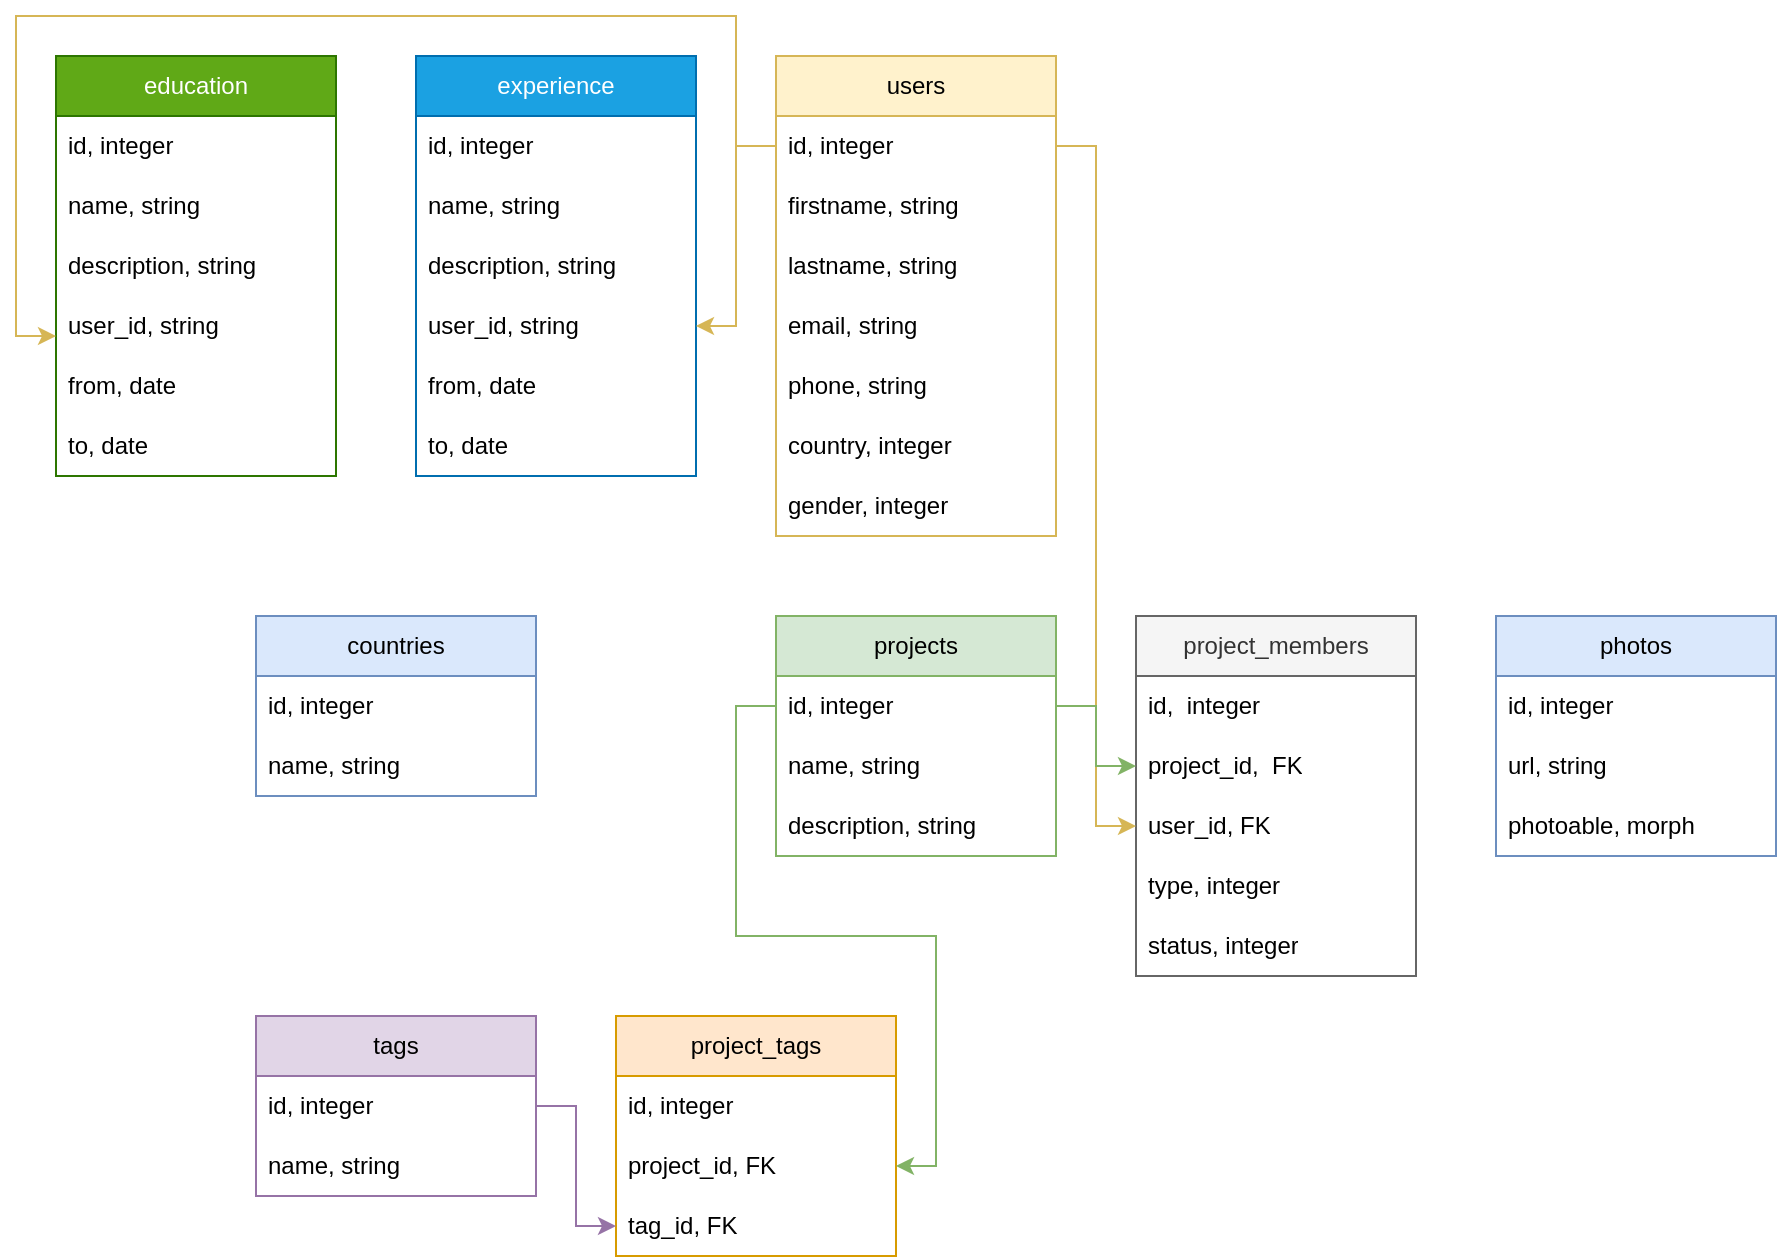 <mxfile version="22.0.1" type="github">
  <diagram name="Page-1" id="sTjoo2Jlv6X9q8DPs_7U">
    <mxGraphModel dx="1838" dy="524" grid="1" gridSize="10" guides="1" tooltips="1" connect="1" arrows="1" fold="1" page="1" pageScale="1" pageWidth="850" pageHeight="1100" math="0" shadow="0">
      <root>
        <mxCell id="0" />
        <mxCell id="1" parent="0" />
        <mxCell id="6iH0PQjJynsXctwodThP-5" value="users" style="swimlane;fontStyle=0;childLayout=stackLayout;horizontal=1;startSize=30;horizontalStack=0;resizeParent=1;resizeParentMax=0;resizeLast=0;collapsible=1;marginBottom=0;whiteSpace=wrap;html=1;fillColor=#fff2cc;strokeColor=#d6b656;" vertex="1" parent="1">
          <mxGeometry x="340" y="240" width="140" height="240" as="geometry">
            <mxRectangle x="340" y="280" width="70" height="30" as="alternateBounds" />
          </mxGeometry>
        </mxCell>
        <mxCell id="6iH0PQjJynsXctwodThP-36" value="id, integer" style="text;strokeColor=none;fillColor=none;align=left;verticalAlign=middle;spacingLeft=4;spacingRight=4;overflow=hidden;points=[[0,0.5],[1,0.5]];portConstraint=eastwest;rotatable=0;whiteSpace=wrap;html=1;" vertex="1" parent="6iH0PQjJynsXctwodThP-5">
          <mxGeometry y="30" width="140" height="30" as="geometry" />
        </mxCell>
        <mxCell id="6iH0PQjJynsXctwodThP-6" value="firstname, string" style="text;strokeColor=none;fillColor=none;align=left;verticalAlign=middle;spacingLeft=4;spacingRight=4;overflow=hidden;points=[[0,0.5],[1,0.5]];portConstraint=eastwest;rotatable=0;whiteSpace=wrap;html=1;" vertex="1" parent="6iH0PQjJynsXctwodThP-5">
          <mxGeometry y="60" width="140" height="30" as="geometry" />
        </mxCell>
        <mxCell id="6iH0PQjJynsXctwodThP-11" value="lastname, string" style="text;strokeColor=none;fillColor=none;align=left;verticalAlign=middle;spacingLeft=4;spacingRight=4;overflow=hidden;points=[[0,0.5],[1,0.5]];portConstraint=eastwest;rotatable=0;whiteSpace=wrap;html=1;" vertex="1" parent="6iH0PQjJynsXctwodThP-5">
          <mxGeometry y="90" width="140" height="30" as="geometry" />
        </mxCell>
        <mxCell id="6iH0PQjJynsXctwodThP-7" value="email, string" style="text;strokeColor=none;fillColor=none;align=left;verticalAlign=middle;spacingLeft=4;spacingRight=4;overflow=hidden;points=[[0,0.5],[1,0.5]];portConstraint=eastwest;rotatable=0;whiteSpace=wrap;html=1;" vertex="1" parent="6iH0PQjJynsXctwodThP-5">
          <mxGeometry y="120" width="140" height="30" as="geometry" />
        </mxCell>
        <mxCell id="6iH0PQjJynsXctwodThP-44" value="phone, string" style="text;strokeColor=none;fillColor=none;align=left;verticalAlign=middle;spacingLeft=4;spacingRight=4;overflow=hidden;points=[[0,0.5],[1,0.5]];portConstraint=eastwest;rotatable=0;whiteSpace=wrap;html=1;" vertex="1" parent="6iH0PQjJynsXctwodThP-5">
          <mxGeometry y="150" width="140" height="30" as="geometry" />
        </mxCell>
        <mxCell id="6iH0PQjJynsXctwodThP-8" value="country, integer" style="text;strokeColor=none;fillColor=none;align=left;verticalAlign=middle;spacingLeft=4;spacingRight=4;overflow=hidden;points=[[0,0.5],[1,0.5]];portConstraint=eastwest;rotatable=0;whiteSpace=wrap;html=1;" vertex="1" parent="6iH0PQjJynsXctwodThP-5">
          <mxGeometry y="180" width="140" height="30" as="geometry" />
        </mxCell>
        <mxCell id="6iH0PQjJynsXctwodThP-9" value="gender, integer" style="text;strokeColor=none;fillColor=none;align=left;verticalAlign=middle;spacingLeft=4;spacingRight=4;overflow=hidden;points=[[0,0.5],[1,0.5]];portConstraint=eastwest;rotatable=0;whiteSpace=wrap;html=1;" vertex="1" parent="6iH0PQjJynsXctwodThP-5">
          <mxGeometry y="210" width="140" height="30" as="geometry" />
        </mxCell>
        <mxCell id="6iH0PQjJynsXctwodThP-12" value="projects" style="swimlane;fontStyle=0;childLayout=stackLayout;horizontal=1;startSize=30;horizontalStack=0;resizeParent=1;resizeParentMax=0;resizeLast=0;collapsible=1;marginBottom=0;whiteSpace=wrap;html=1;fillColor=#d5e8d4;strokeColor=#82b366;" vertex="1" parent="1">
          <mxGeometry x="340" y="520" width="140" height="120" as="geometry">
            <mxRectangle x="340" y="520" width="80" height="30" as="alternateBounds" />
          </mxGeometry>
        </mxCell>
        <mxCell id="6iH0PQjJynsXctwodThP-37" value="id, integer" style="text;strokeColor=none;fillColor=none;align=left;verticalAlign=middle;spacingLeft=4;spacingRight=4;overflow=hidden;points=[[0,0.5],[1,0.5]];portConstraint=eastwest;rotatable=0;whiteSpace=wrap;html=1;" vertex="1" parent="6iH0PQjJynsXctwodThP-12">
          <mxGeometry y="30" width="140" height="30" as="geometry" />
        </mxCell>
        <mxCell id="6iH0PQjJynsXctwodThP-13" value="name, string" style="text;strokeColor=none;fillColor=none;align=left;verticalAlign=middle;spacingLeft=4;spacingRight=4;overflow=hidden;points=[[0,0.5],[1,0.5]];portConstraint=eastwest;rotatable=0;whiteSpace=wrap;html=1;" vertex="1" parent="6iH0PQjJynsXctwodThP-12">
          <mxGeometry y="60" width="140" height="30" as="geometry" />
        </mxCell>
        <mxCell id="6iH0PQjJynsXctwodThP-14" value="description, string" style="text;strokeColor=none;fillColor=none;align=left;verticalAlign=middle;spacingLeft=4;spacingRight=4;overflow=hidden;points=[[0,0.5],[1,0.5]];portConstraint=eastwest;rotatable=0;whiteSpace=wrap;html=1;" vertex="1" parent="6iH0PQjJynsXctwodThP-12">
          <mxGeometry y="90" width="140" height="30" as="geometry" />
        </mxCell>
        <mxCell id="6iH0PQjJynsXctwodThP-16" value="project_members" style="swimlane;fontStyle=0;childLayout=stackLayout;horizontal=1;startSize=30;horizontalStack=0;resizeParent=1;resizeParentMax=0;resizeLast=0;collapsible=1;marginBottom=0;whiteSpace=wrap;html=1;fillColor=#f5f5f5;fontColor=#333333;strokeColor=#666666;" vertex="1" parent="1">
          <mxGeometry x="520" y="520" width="140" height="180" as="geometry">
            <mxRectangle x="520" y="520" width="130" height="30" as="alternateBounds" />
          </mxGeometry>
        </mxCell>
        <mxCell id="6iH0PQjJynsXctwodThP-38" value="id,&amp;nbsp; integer" style="text;strokeColor=none;fillColor=none;align=left;verticalAlign=middle;spacingLeft=4;spacingRight=4;overflow=hidden;points=[[0,0.5],[1,0.5]];portConstraint=eastwest;rotatable=0;whiteSpace=wrap;html=1;" vertex="1" parent="6iH0PQjJynsXctwodThP-16">
          <mxGeometry y="30" width="140" height="30" as="geometry" />
        </mxCell>
        <mxCell id="6iH0PQjJynsXctwodThP-17" value="project_id,&amp;nbsp; FK" style="text;strokeColor=none;fillColor=none;align=left;verticalAlign=middle;spacingLeft=4;spacingRight=4;overflow=hidden;points=[[0,0.5],[1,0.5]];portConstraint=eastwest;rotatable=0;whiteSpace=wrap;html=1;" vertex="1" parent="6iH0PQjJynsXctwodThP-16">
          <mxGeometry y="60" width="140" height="30" as="geometry" />
        </mxCell>
        <mxCell id="6iH0PQjJynsXctwodThP-18" value="user_id, FK" style="text;strokeColor=none;fillColor=none;align=left;verticalAlign=middle;spacingLeft=4;spacingRight=4;overflow=hidden;points=[[0,0.5],[1,0.5]];portConstraint=eastwest;rotatable=0;whiteSpace=wrap;html=1;" vertex="1" parent="6iH0PQjJynsXctwodThP-16">
          <mxGeometry y="90" width="140" height="30" as="geometry" />
        </mxCell>
        <mxCell id="6iH0PQjJynsXctwodThP-19" value="type, integer" style="text;strokeColor=none;fillColor=none;align=left;verticalAlign=middle;spacingLeft=4;spacingRight=4;overflow=hidden;points=[[0,0.5],[1,0.5]];portConstraint=eastwest;rotatable=0;whiteSpace=wrap;html=1;" vertex="1" parent="6iH0PQjJynsXctwodThP-16">
          <mxGeometry y="120" width="140" height="30" as="geometry" />
        </mxCell>
        <mxCell id="6iH0PQjJynsXctwodThP-60" value="status, integer" style="text;strokeColor=none;fillColor=none;align=left;verticalAlign=middle;spacingLeft=4;spacingRight=4;overflow=hidden;points=[[0,0.5],[1,0.5]];portConstraint=eastwest;rotatable=0;whiteSpace=wrap;html=1;" vertex="1" parent="6iH0PQjJynsXctwodThP-16">
          <mxGeometry y="150" width="140" height="30" as="geometry" />
        </mxCell>
        <mxCell id="6iH0PQjJynsXctwodThP-41" style="edgeStyle=orthogonalEdgeStyle;rounded=0;orthogonalLoop=1;jettySize=auto;html=1;entryX=0;entryY=0.5;entryDx=0;entryDy=0;exitX=1;exitY=0.5;exitDx=0;exitDy=0;fillColor=#fff2cc;strokeColor=#d6b656;" edge="1" parent="1" source="6iH0PQjJynsXctwodThP-36" target="6iH0PQjJynsXctwodThP-18">
          <mxGeometry relative="1" as="geometry">
            <mxPoint x="726" y="374" as="sourcePoint" />
            <mxPoint x="640" y="300" as="targetPoint" />
          </mxGeometry>
        </mxCell>
        <mxCell id="6iH0PQjJynsXctwodThP-42" style="edgeStyle=orthogonalEdgeStyle;rounded=0;orthogonalLoop=1;jettySize=auto;html=1;fillColor=#d5e8d4;strokeColor=#82b366;" edge="1" parent="1" source="6iH0PQjJynsXctwodThP-37" target="6iH0PQjJynsXctwodThP-17">
          <mxGeometry relative="1" as="geometry">
            <mxPoint x="490" y="335" as="sourcePoint" />
            <mxPoint x="530" y="635" as="targetPoint" />
          </mxGeometry>
        </mxCell>
        <mxCell id="6iH0PQjJynsXctwodThP-46" value="tags" style="swimlane;fontStyle=0;childLayout=stackLayout;horizontal=1;startSize=30;horizontalStack=0;resizeParent=1;resizeParentMax=0;resizeLast=0;collapsible=1;marginBottom=0;whiteSpace=wrap;html=1;fillColor=#e1d5e7;strokeColor=#9673a6;" vertex="1" parent="1">
          <mxGeometry x="80" y="720" width="140" height="90" as="geometry">
            <mxRectangle x="340" y="520" width="80" height="30" as="alternateBounds" />
          </mxGeometry>
        </mxCell>
        <mxCell id="6iH0PQjJynsXctwodThP-47" value="id, integer" style="text;strokeColor=none;fillColor=none;align=left;verticalAlign=middle;spacingLeft=4;spacingRight=4;overflow=hidden;points=[[0,0.5],[1,0.5]];portConstraint=eastwest;rotatable=0;whiteSpace=wrap;html=1;" vertex="1" parent="6iH0PQjJynsXctwodThP-46">
          <mxGeometry y="30" width="140" height="30" as="geometry" />
        </mxCell>
        <mxCell id="6iH0PQjJynsXctwodThP-48" value="name, string" style="text;strokeColor=none;fillColor=none;align=left;verticalAlign=middle;spacingLeft=4;spacingRight=4;overflow=hidden;points=[[0,0.5],[1,0.5]];portConstraint=eastwest;rotatable=0;whiteSpace=wrap;html=1;" vertex="1" parent="6iH0PQjJynsXctwodThP-46">
          <mxGeometry y="60" width="140" height="30" as="geometry" />
        </mxCell>
        <mxCell id="6iH0PQjJynsXctwodThP-50" value="project_tags" style="swimlane;fontStyle=0;childLayout=stackLayout;horizontal=1;startSize=30;horizontalStack=0;resizeParent=1;resizeParentMax=0;resizeLast=0;collapsible=1;marginBottom=0;whiteSpace=wrap;html=1;fillColor=#ffe6cc;strokeColor=#d79b00;" vertex="1" parent="1">
          <mxGeometry x="260" y="720" width="140" height="120" as="geometry">
            <mxRectangle x="340" y="520" width="80" height="30" as="alternateBounds" />
          </mxGeometry>
        </mxCell>
        <mxCell id="6iH0PQjJynsXctwodThP-51" value="id, integer" style="text;strokeColor=none;fillColor=none;align=left;verticalAlign=middle;spacingLeft=4;spacingRight=4;overflow=hidden;points=[[0,0.5],[1,0.5]];portConstraint=eastwest;rotatable=0;whiteSpace=wrap;html=1;" vertex="1" parent="6iH0PQjJynsXctwodThP-50">
          <mxGeometry y="30" width="140" height="30" as="geometry" />
        </mxCell>
        <mxCell id="6iH0PQjJynsXctwodThP-52" value="project_id, FK" style="text;strokeColor=none;fillColor=none;align=left;verticalAlign=middle;spacingLeft=4;spacingRight=4;overflow=hidden;points=[[0,0.5],[1,0.5]];portConstraint=eastwest;rotatable=0;whiteSpace=wrap;html=1;" vertex="1" parent="6iH0PQjJynsXctwodThP-50">
          <mxGeometry y="60" width="140" height="30" as="geometry" />
        </mxCell>
        <mxCell id="6iH0PQjJynsXctwodThP-53" value="tag_id, FK" style="text;strokeColor=none;fillColor=none;align=left;verticalAlign=middle;spacingLeft=4;spacingRight=4;overflow=hidden;points=[[0,0.5],[1,0.5]];portConstraint=eastwest;rotatable=0;whiteSpace=wrap;html=1;" vertex="1" parent="6iH0PQjJynsXctwodThP-50">
          <mxGeometry y="90" width="140" height="30" as="geometry" />
        </mxCell>
        <mxCell id="6iH0PQjJynsXctwodThP-54" value="" style="edgeStyle=orthogonalEdgeStyle;rounded=0;orthogonalLoop=1;jettySize=auto;html=1;entryX=0;entryY=0.5;entryDx=0;entryDy=0;exitX=1;exitY=0.5;exitDx=0;exitDy=0;fillColor=#e1d5e7;strokeColor=#9673a6;" edge="1" parent="1" source="6iH0PQjJynsXctwodThP-47" target="6iH0PQjJynsXctwodThP-53">
          <mxGeometry relative="1" as="geometry" />
        </mxCell>
        <mxCell id="6iH0PQjJynsXctwodThP-56" value="" style="edgeStyle=orthogonalEdgeStyle;rounded=0;orthogonalLoop=1;jettySize=auto;html=1;entryX=1;entryY=0.5;entryDx=0;entryDy=0;fillColor=#d5e8d4;strokeColor=#82b366;" edge="1" parent="1" source="6iH0PQjJynsXctwodThP-37" target="6iH0PQjJynsXctwodThP-52">
          <mxGeometry relative="1" as="geometry" />
        </mxCell>
        <mxCell id="6iH0PQjJynsXctwodThP-57" value="countries" style="swimlane;fontStyle=0;childLayout=stackLayout;horizontal=1;startSize=30;horizontalStack=0;resizeParent=1;resizeParentMax=0;resizeLast=0;collapsible=1;marginBottom=0;whiteSpace=wrap;html=1;fillColor=#dae8fc;strokeColor=#6c8ebf;" vertex="1" parent="1">
          <mxGeometry x="80" y="520" width="140" height="90" as="geometry">
            <mxRectangle x="340" y="520" width="80" height="30" as="alternateBounds" />
          </mxGeometry>
        </mxCell>
        <mxCell id="6iH0PQjJynsXctwodThP-58" value="id, integer" style="text;strokeColor=none;fillColor=none;align=left;verticalAlign=middle;spacingLeft=4;spacingRight=4;overflow=hidden;points=[[0,0.5],[1,0.5]];portConstraint=eastwest;rotatable=0;whiteSpace=wrap;html=1;" vertex="1" parent="6iH0PQjJynsXctwodThP-57">
          <mxGeometry y="30" width="140" height="30" as="geometry" />
        </mxCell>
        <mxCell id="6iH0PQjJynsXctwodThP-59" value="name, string" style="text;strokeColor=none;fillColor=none;align=left;verticalAlign=middle;spacingLeft=4;spacingRight=4;overflow=hidden;points=[[0,0.5],[1,0.5]];portConstraint=eastwest;rotatable=0;whiteSpace=wrap;html=1;" vertex="1" parent="6iH0PQjJynsXctwodThP-57">
          <mxGeometry y="60" width="140" height="30" as="geometry" />
        </mxCell>
        <mxCell id="6iH0PQjJynsXctwodThP-61" value="photos" style="swimlane;fontStyle=0;childLayout=stackLayout;horizontal=1;startSize=30;horizontalStack=0;resizeParent=1;resizeParentMax=0;resizeLast=0;collapsible=1;marginBottom=0;whiteSpace=wrap;html=1;fillColor=#dae8fc;strokeColor=#6c8ebf;" vertex="1" parent="1">
          <mxGeometry x="700" y="520" width="140" height="120" as="geometry">
            <mxRectangle x="340" y="520" width="80" height="30" as="alternateBounds" />
          </mxGeometry>
        </mxCell>
        <mxCell id="6iH0PQjJynsXctwodThP-62" value="id, integer" style="text;strokeColor=none;fillColor=none;align=left;verticalAlign=middle;spacingLeft=4;spacingRight=4;overflow=hidden;points=[[0,0.5],[1,0.5]];portConstraint=eastwest;rotatable=0;whiteSpace=wrap;html=1;" vertex="1" parent="6iH0PQjJynsXctwodThP-61">
          <mxGeometry y="30" width="140" height="30" as="geometry" />
        </mxCell>
        <mxCell id="6iH0PQjJynsXctwodThP-63" value="url, string" style="text;strokeColor=none;fillColor=none;align=left;verticalAlign=middle;spacingLeft=4;spacingRight=4;overflow=hidden;points=[[0,0.5],[1,0.5]];portConstraint=eastwest;rotatable=0;whiteSpace=wrap;html=1;" vertex="1" parent="6iH0PQjJynsXctwodThP-61">
          <mxGeometry y="60" width="140" height="30" as="geometry" />
        </mxCell>
        <mxCell id="6iH0PQjJynsXctwodThP-64" value="photoable, morph" style="text;strokeColor=none;fillColor=none;align=left;verticalAlign=middle;spacingLeft=4;spacingRight=4;overflow=hidden;points=[[0,0.5],[1,0.5]];portConstraint=eastwest;rotatable=0;whiteSpace=wrap;html=1;" vertex="1" parent="6iH0PQjJynsXctwodThP-61">
          <mxGeometry y="90" width="140" height="30" as="geometry" />
        </mxCell>
        <mxCell id="6iH0PQjJynsXctwodThP-66" value="education" style="swimlane;fontStyle=0;childLayout=stackLayout;horizontal=1;startSize=30;horizontalStack=0;resizeParent=1;resizeParentMax=0;resizeLast=0;collapsible=1;marginBottom=0;whiteSpace=wrap;html=1;fillColor=#60a917;strokeColor=#2D7600;fontColor=#ffffff;" vertex="1" parent="1">
          <mxGeometry x="-20" y="240" width="140" height="210" as="geometry">
            <mxRectangle x="340" y="520" width="80" height="30" as="alternateBounds" />
          </mxGeometry>
        </mxCell>
        <mxCell id="6iH0PQjJynsXctwodThP-67" value="id, integer" style="text;strokeColor=none;fillColor=none;align=left;verticalAlign=middle;spacingLeft=4;spacingRight=4;overflow=hidden;points=[[0,0.5],[1,0.5]];portConstraint=eastwest;rotatable=0;whiteSpace=wrap;html=1;" vertex="1" parent="6iH0PQjJynsXctwodThP-66">
          <mxGeometry y="30" width="140" height="30" as="geometry" />
        </mxCell>
        <mxCell id="6iH0PQjJynsXctwodThP-68" value="name, string" style="text;strokeColor=none;fillColor=none;align=left;verticalAlign=middle;spacingLeft=4;spacingRight=4;overflow=hidden;points=[[0,0.5],[1,0.5]];portConstraint=eastwest;rotatable=0;whiteSpace=wrap;html=1;" vertex="1" parent="6iH0PQjJynsXctwodThP-66">
          <mxGeometry y="60" width="140" height="30" as="geometry" />
        </mxCell>
        <mxCell id="6iH0PQjJynsXctwodThP-69" value="description, string" style="text;strokeColor=none;fillColor=none;align=left;verticalAlign=middle;spacingLeft=4;spacingRight=4;overflow=hidden;points=[[0,0.5],[1,0.5]];portConstraint=eastwest;rotatable=0;whiteSpace=wrap;html=1;" vertex="1" parent="6iH0PQjJynsXctwodThP-66">
          <mxGeometry y="90" width="140" height="30" as="geometry" />
        </mxCell>
        <mxCell id="6iH0PQjJynsXctwodThP-70" value="user_id, string" style="text;strokeColor=none;fillColor=none;align=left;verticalAlign=middle;spacingLeft=4;spacingRight=4;overflow=hidden;points=[[0,0.5],[1,0.5]];portConstraint=eastwest;rotatable=0;whiteSpace=wrap;html=1;" vertex="1" parent="6iH0PQjJynsXctwodThP-66">
          <mxGeometry y="120" width="140" height="30" as="geometry" />
        </mxCell>
        <mxCell id="6iH0PQjJynsXctwodThP-71" value="from, date" style="text;strokeColor=none;fillColor=none;align=left;verticalAlign=middle;spacingLeft=4;spacingRight=4;overflow=hidden;points=[[0,0.5],[1,0.5]];portConstraint=eastwest;rotatable=0;whiteSpace=wrap;html=1;" vertex="1" parent="6iH0PQjJynsXctwodThP-66">
          <mxGeometry y="150" width="140" height="30" as="geometry" />
        </mxCell>
        <mxCell id="6iH0PQjJynsXctwodThP-72" value="to, date" style="text;strokeColor=none;fillColor=none;align=left;verticalAlign=middle;spacingLeft=4;spacingRight=4;overflow=hidden;points=[[0,0.5],[1,0.5]];portConstraint=eastwest;rotatable=0;whiteSpace=wrap;html=1;" vertex="1" parent="6iH0PQjJynsXctwodThP-66">
          <mxGeometry y="180" width="140" height="30" as="geometry" />
        </mxCell>
        <mxCell id="6iH0PQjJynsXctwodThP-73" value="experience" style="swimlane;fontStyle=0;childLayout=stackLayout;horizontal=1;startSize=30;horizontalStack=0;resizeParent=1;resizeParentMax=0;resizeLast=0;collapsible=1;marginBottom=0;whiteSpace=wrap;html=1;fillColor=#1ba1e2;strokeColor=#006EAF;fontColor=#ffffff;" vertex="1" parent="1">
          <mxGeometry x="160" y="240" width="140" height="210" as="geometry">
            <mxRectangle x="340" y="520" width="80" height="30" as="alternateBounds" />
          </mxGeometry>
        </mxCell>
        <mxCell id="6iH0PQjJynsXctwodThP-74" value="id, integer" style="text;strokeColor=none;fillColor=none;align=left;verticalAlign=middle;spacingLeft=4;spacingRight=4;overflow=hidden;points=[[0,0.5],[1,0.5]];portConstraint=eastwest;rotatable=0;whiteSpace=wrap;html=1;" vertex="1" parent="6iH0PQjJynsXctwodThP-73">
          <mxGeometry y="30" width="140" height="30" as="geometry" />
        </mxCell>
        <mxCell id="6iH0PQjJynsXctwodThP-75" value="name, string" style="text;strokeColor=none;fillColor=none;align=left;verticalAlign=middle;spacingLeft=4;spacingRight=4;overflow=hidden;points=[[0,0.5],[1,0.5]];portConstraint=eastwest;rotatable=0;whiteSpace=wrap;html=1;" vertex="1" parent="6iH0PQjJynsXctwodThP-73">
          <mxGeometry y="60" width="140" height="30" as="geometry" />
        </mxCell>
        <mxCell id="6iH0PQjJynsXctwodThP-76" value="description, string" style="text;strokeColor=none;fillColor=none;align=left;verticalAlign=middle;spacingLeft=4;spacingRight=4;overflow=hidden;points=[[0,0.5],[1,0.5]];portConstraint=eastwest;rotatable=0;whiteSpace=wrap;html=1;" vertex="1" parent="6iH0PQjJynsXctwodThP-73">
          <mxGeometry y="90" width="140" height="30" as="geometry" />
        </mxCell>
        <mxCell id="6iH0PQjJynsXctwodThP-77" value="user_id, string" style="text;strokeColor=none;fillColor=none;align=left;verticalAlign=middle;spacingLeft=4;spacingRight=4;overflow=hidden;points=[[0,0.5],[1,0.5]];portConstraint=eastwest;rotatable=0;whiteSpace=wrap;html=1;" vertex="1" parent="6iH0PQjJynsXctwodThP-73">
          <mxGeometry y="120" width="140" height="30" as="geometry" />
        </mxCell>
        <mxCell id="6iH0PQjJynsXctwodThP-78" value="from, date" style="text;strokeColor=none;fillColor=none;align=left;verticalAlign=middle;spacingLeft=4;spacingRight=4;overflow=hidden;points=[[0,0.5],[1,0.5]];portConstraint=eastwest;rotatable=0;whiteSpace=wrap;html=1;" vertex="1" parent="6iH0PQjJynsXctwodThP-73">
          <mxGeometry y="150" width="140" height="30" as="geometry" />
        </mxCell>
        <mxCell id="6iH0PQjJynsXctwodThP-79" value="to, date" style="text;strokeColor=none;fillColor=none;align=left;verticalAlign=middle;spacingLeft=4;spacingRight=4;overflow=hidden;points=[[0,0.5],[1,0.5]];portConstraint=eastwest;rotatable=0;whiteSpace=wrap;html=1;" vertex="1" parent="6iH0PQjJynsXctwodThP-73">
          <mxGeometry y="180" width="140" height="30" as="geometry" />
        </mxCell>
        <mxCell id="6iH0PQjJynsXctwodThP-80" style="edgeStyle=orthogonalEdgeStyle;rounded=0;orthogonalLoop=1;jettySize=auto;html=1;exitX=0;exitY=0.5;exitDx=0;exitDy=0;fillColor=#fff2cc;strokeColor=#d6b656;entryX=1;entryY=0.5;entryDx=0;entryDy=0;" edge="1" parent="1" source="6iH0PQjJynsXctwodThP-36" target="6iH0PQjJynsXctwodThP-77">
          <mxGeometry relative="1" as="geometry">
            <mxPoint x="490" y="295" as="sourcePoint" />
            <mxPoint x="530" y="635" as="targetPoint" />
          </mxGeometry>
        </mxCell>
        <mxCell id="6iH0PQjJynsXctwodThP-81" style="edgeStyle=orthogonalEdgeStyle;rounded=0;orthogonalLoop=1;jettySize=auto;html=1;exitX=0;exitY=0.5;exitDx=0;exitDy=0;fillColor=#fff2cc;strokeColor=#d6b656;" edge="1" parent="1" source="6iH0PQjJynsXctwodThP-36">
          <mxGeometry relative="1" as="geometry">
            <mxPoint x="350" y="295" as="sourcePoint" />
            <mxPoint x="-20" y="380" as="targetPoint" />
            <Array as="points">
              <mxPoint x="320" y="285" />
              <mxPoint x="320" y="220" />
              <mxPoint x="-40" y="220" />
              <mxPoint x="-40" y="380" />
            </Array>
          </mxGeometry>
        </mxCell>
      </root>
    </mxGraphModel>
  </diagram>
</mxfile>
